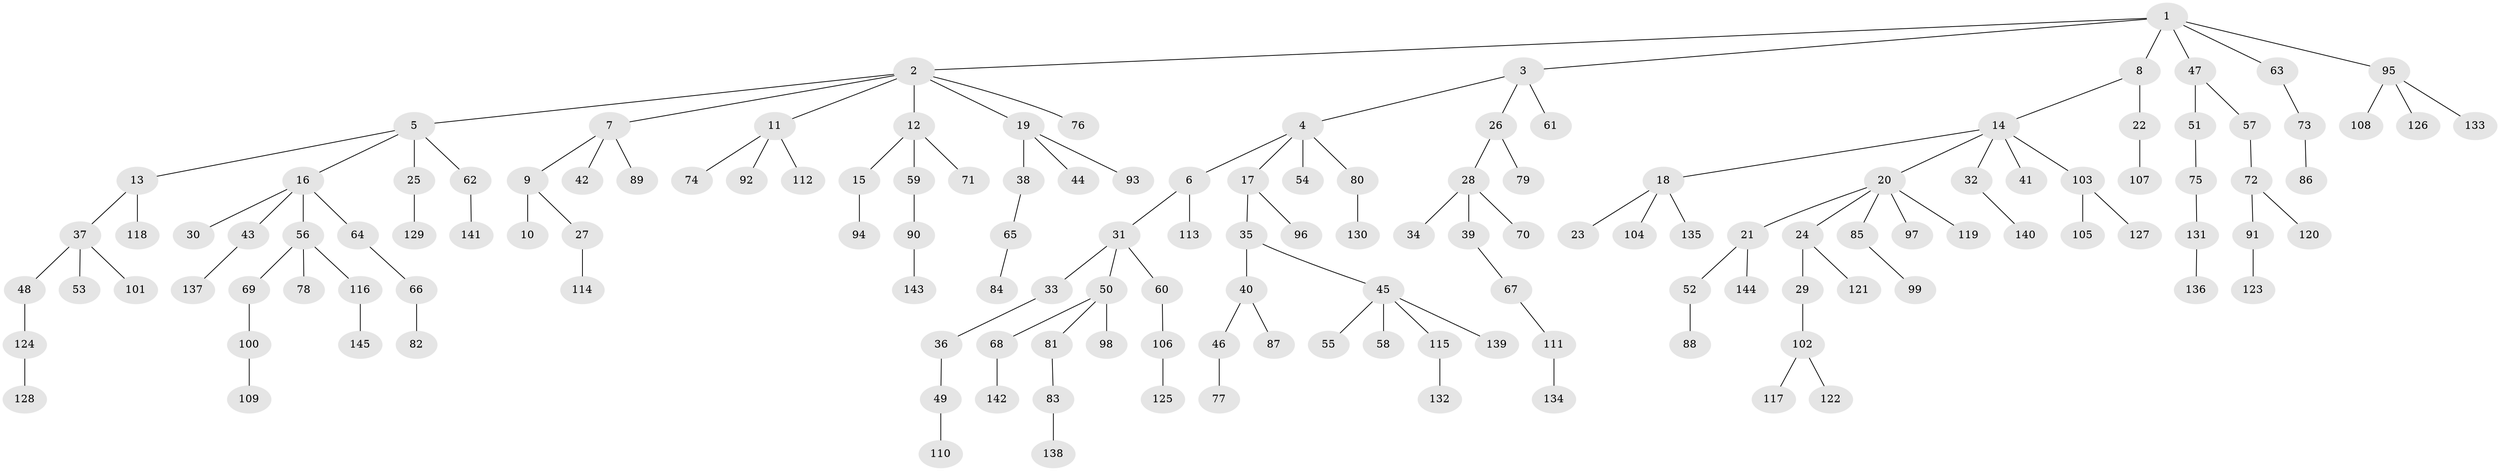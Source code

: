 // Generated by graph-tools (version 1.1) at 2025/11/02/27/25 16:11:28]
// undirected, 145 vertices, 144 edges
graph export_dot {
graph [start="1"]
  node [color=gray90,style=filled];
  1;
  2;
  3;
  4;
  5;
  6;
  7;
  8;
  9;
  10;
  11;
  12;
  13;
  14;
  15;
  16;
  17;
  18;
  19;
  20;
  21;
  22;
  23;
  24;
  25;
  26;
  27;
  28;
  29;
  30;
  31;
  32;
  33;
  34;
  35;
  36;
  37;
  38;
  39;
  40;
  41;
  42;
  43;
  44;
  45;
  46;
  47;
  48;
  49;
  50;
  51;
  52;
  53;
  54;
  55;
  56;
  57;
  58;
  59;
  60;
  61;
  62;
  63;
  64;
  65;
  66;
  67;
  68;
  69;
  70;
  71;
  72;
  73;
  74;
  75;
  76;
  77;
  78;
  79;
  80;
  81;
  82;
  83;
  84;
  85;
  86;
  87;
  88;
  89;
  90;
  91;
  92;
  93;
  94;
  95;
  96;
  97;
  98;
  99;
  100;
  101;
  102;
  103;
  104;
  105;
  106;
  107;
  108;
  109;
  110;
  111;
  112;
  113;
  114;
  115;
  116;
  117;
  118;
  119;
  120;
  121;
  122;
  123;
  124;
  125;
  126;
  127;
  128;
  129;
  130;
  131;
  132;
  133;
  134;
  135;
  136;
  137;
  138;
  139;
  140;
  141;
  142;
  143;
  144;
  145;
  1 -- 2;
  1 -- 3;
  1 -- 8;
  1 -- 47;
  1 -- 63;
  1 -- 95;
  2 -- 5;
  2 -- 7;
  2 -- 11;
  2 -- 12;
  2 -- 19;
  2 -- 76;
  3 -- 4;
  3 -- 26;
  3 -- 61;
  4 -- 6;
  4 -- 17;
  4 -- 54;
  4 -- 80;
  5 -- 13;
  5 -- 16;
  5 -- 25;
  5 -- 62;
  6 -- 31;
  6 -- 113;
  7 -- 9;
  7 -- 42;
  7 -- 89;
  8 -- 14;
  8 -- 22;
  9 -- 10;
  9 -- 27;
  11 -- 74;
  11 -- 92;
  11 -- 112;
  12 -- 15;
  12 -- 59;
  12 -- 71;
  13 -- 37;
  13 -- 118;
  14 -- 18;
  14 -- 20;
  14 -- 32;
  14 -- 41;
  14 -- 103;
  15 -- 94;
  16 -- 30;
  16 -- 43;
  16 -- 56;
  16 -- 64;
  17 -- 35;
  17 -- 96;
  18 -- 23;
  18 -- 104;
  18 -- 135;
  19 -- 38;
  19 -- 44;
  19 -- 93;
  20 -- 21;
  20 -- 24;
  20 -- 85;
  20 -- 97;
  20 -- 119;
  21 -- 52;
  21 -- 144;
  22 -- 107;
  24 -- 29;
  24 -- 121;
  25 -- 129;
  26 -- 28;
  26 -- 79;
  27 -- 114;
  28 -- 34;
  28 -- 39;
  28 -- 70;
  29 -- 102;
  31 -- 33;
  31 -- 50;
  31 -- 60;
  32 -- 140;
  33 -- 36;
  35 -- 40;
  35 -- 45;
  36 -- 49;
  37 -- 48;
  37 -- 53;
  37 -- 101;
  38 -- 65;
  39 -- 67;
  40 -- 46;
  40 -- 87;
  43 -- 137;
  45 -- 55;
  45 -- 58;
  45 -- 115;
  45 -- 139;
  46 -- 77;
  47 -- 51;
  47 -- 57;
  48 -- 124;
  49 -- 110;
  50 -- 68;
  50 -- 81;
  50 -- 98;
  51 -- 75;
  52 -- 88;
  56 -- 69;
  56 -- 78;
  56 -- 116;
  57 -- 72;
  59 -- 90;
  60 -- 106;
  62 -- 141;
  63 -- 73;
  64 -- 66;
  65 -- 84;
  66 -- 82;
  67 -- 111;
  68 -- 142;
  69 -- 100;
  72 -- 91;
  72 -- 120;
  73 -- 86;
  75 -- 131;
  80 -- 130;
  81 -- 83;
  83 -- 138;
  85 -- 99;
  90 -- 143;
  91 -- 123;
  95 -- 108;
  95 -- 126;
  95 -- 133;
  100 -- 109;
  102 -- 117;
  102 -- 122;
  103 -- 105;
  103 -- 127;
  106 -- 125;
  111 -- 134;
  115 -- 132;
  116 -- 145;
  124 -- 128;
  131 -- 136;
}
